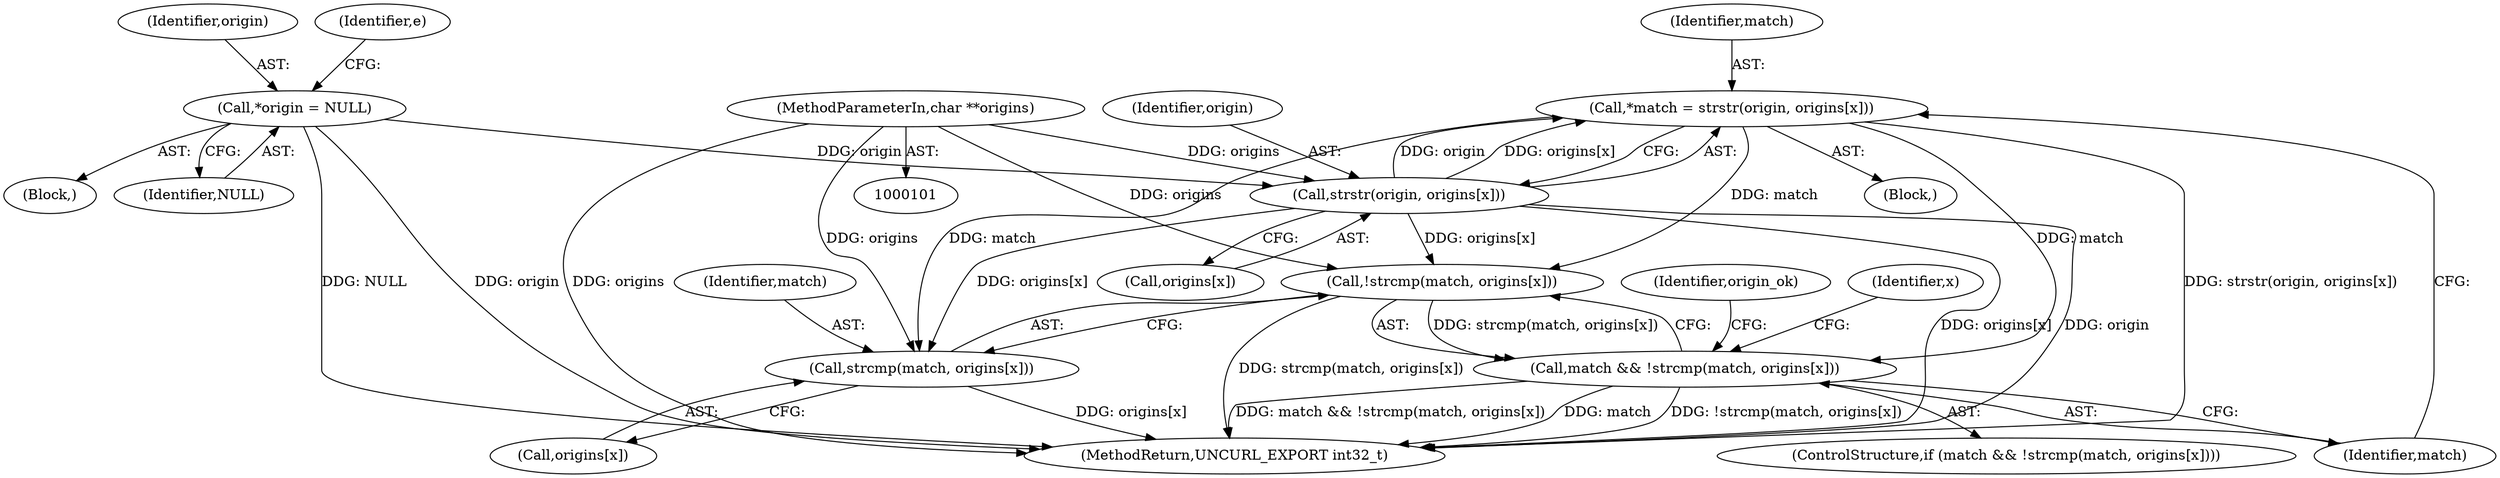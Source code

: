 digraph "0_uncurl_448cd13e7b18c83855d706c564341ddd1e38e769@pointer" {
"1000158" [label="(Call,*match = strstr(origin, origins[x]))"];
"1000160" [label="(Call,strstr(origin, origins[x]))"];
"1000126" [label="(Call,*origin = NULL)"];
"1000103" [label="(MethodParameterIn,char **origins)"];
"1000166" [label="(Call,match && !strcmp(match, origins[x]))"];
"1000168" [label="(Call,!strcmp(match, origins[x]))"];
"1000169" [label="(Call,strcmp(match, origins[x]))"];
"1000165" [label="(ControlStructure,if (match && !strcmp(match, origins[x])))"];
"1000176" [label="(Identifier,origin_ok)"];
"1000232" [label="(MethodReturn,UNCURL_EXPORT int32_t)"];
"1000169" [label="(Call,strcmp(match, origins[x]))"];
"1000170" [label="(Identifier,match)"];
"1000126" [label="(Call,*origin = NULL)"];
"1000166" [label="(Call,match && !strcmp(match, origins[x]))"];
"1000160" [label="(Call,strstr(origin, origins[x]))"];
"1000128" [label="(Identifier,NULL)"];
"1000158" [label="(Call,*match = strstr(origin, origins[x]))"];
"1000103" [label="(MethodParameterIn,char **origins)"];
"1000171" [label="(Call,origins[x])"];
"1000167" [label="(Identifier,match)"];
"1000162" [label="(Call,origins[x])"];
"1000155" [label="(Identifier,x)"];
"1000105" [label="(Block,)"];
"1000130" [label="(Identifier,e)"];
"1000161" [label="(Identifier,origin)"];
"1000156" [label="(Block,)"];
"1000127" [label="(Identifier,origin)"];
"1000159" [label="(Identifier,match)"];
"1000168" [label="(Call,!strcmp(match, origins[x]))"];
"1000158" -> "1000156"  [label="AST: "];
"1000158" -> "1000160"  [label="CFG: "];
"1000159" -> "1000158"  [label="AST: "];
"1000160" -> "1000158"  [label="AST: "];
"1000167" -> "1000158"  [label="CFG: "];
"1000158" -> "1000232"  [label="DDG: strstr(origin, origins[x])"];
"1000160" -> "1000158"  [label="DDG: origin"];
"1000160" -> "1000158"  [label="DDG: origins[x]"];
"1000158" -> "1000166"  [label="DDG: match"];
"1000158" -> "1000168"  [label="DDG: match"];
"1000158" -> "1000169"  [label="DDG: match"];
"1000160" -> "1000162"  [label="CFG: "];
"1000161" -> "1000160"  [label="AST: "];
"1000162" -> "1000160"  [label="AST: "];
"1000160" -> "1000232"  [label="DDG: origin"];
"1000160" -> "1000232"  [label="DDG: origins[x]"];
"1000126" -> "1000160"  [label="DDG: origin"];
"1000103" -> "1000160"  [label="DDG: origins"];
"1000160" -> "1000168"  [label="DDG: origins[x]"];
"1000160" -> "1000169"  [label="DDG: origins[x]"];
"1000126" -> "1000105"  [label="AST: "];
"1000126" -> "1000128"  [label="CFG: "];
"1000127" -> "1000126"  [label="AST: "];
"1000128" -> "1000126"  [label="AST: "];
"1000130" -> "1000126"  [label="CFG: "];
"1000126" -> "1000232"  [label="DDG: origin"];
"1000126" -> "1000232"  [label="DDG: NULL"];
"1000103" -> "1000101"  [label="AST: "];
"1000103" -> "1000232"  [label="DDG: origins"];
"1000103" -> "1000168"  [label="DDG: origins"];
"1000103" -> "1000169"  [label="DDG: origins"];
"1000166" -> "1000165"  [label="AST: "];
"1000166" -> "1000167"  [label="CFG: "];
"1000166" -> "1000168"  [label="CFG: "];
"1000167" -> "1000166"  [label="AST: "];
"1000168" -> "1000166"  [label="AST: "];
"1000176" -> "1000166"  [label="CFG: "];
"1000155" -> "1000166"  [label="CFG: "];
"1000166" -> "1000232"  [label="DDG: !strcmp(match, origins[x])"];
"1000166" -> "1000232"  [label="DDG: match && !strcmp(match, origins[x])"];
"1000166" -> "1000232"  [label="DDG: match"];
"1000168" -> "1000166"  [label="DDG: strcmp(match, origins[x])"];
"1000168" -> "1000169"  [label="CFG: "];
"1000169" -> "1000168"  [label="AST: "];
"1000168" -> "1000232"  [label="DDG: strcmp(match, origins[x])"];
"1000169" -> "1000171"  [label="CFG: "];
"1000170" -> "1000169"  [label="AST: "];
"1000171" -> "1000169"  [label="AST: "];
"1000169" -> "1000232"  [label="DDG: origins[x]"];
}
